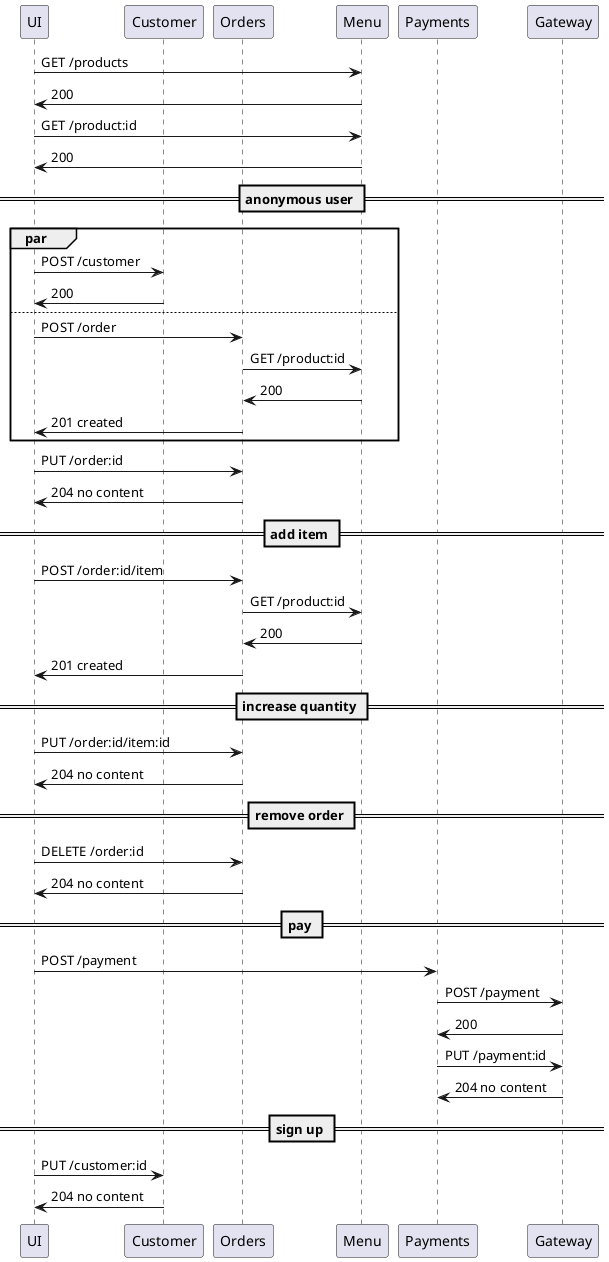 @startuml

participant UI
participant Customer
participant Orders
participant Menu
participant Payments


UI -> Menu : GET /products
Menu -> UI : 200
UI -> Menu : GET /product:id
Menu -> UI : 200
== anonymous user ==
par
UI -> Customer : POST /customer
Customer -> UI : 200
else
UI -> Orders : POST /order
Orders -> Menu : GET /product:id
Menu -> Orders : 200
Orders -> UI : 201 created
end
UI -> Orders : PUT /order:id
Orders -> UI : 204 no content
== add item ==
UI -> Orders : POST /order:id/item
Orders -> Menu : GET /product:id
Menu -> Orders : 200
Orders -> UI : 201 created
== increase quantity ==
UI -> Orders : PUT /order:id/item:id
Orders -> UI : 204 no content
== remove order ==
UI -> Orders : DELETE /order:id
Orders -> UI : 204 no content

== pay ==
UI -> Payments : POST /payment
Payments -> Gateway : POST /payment
Gateway -> Payments : 200
Payments -> Gateway : PUT /payment:id
Gateway -> Payments : 204 no content 

== sign up ==
UI -> Customer : PUT /customer:id
Customer -> UI : 204 no content

@enduml